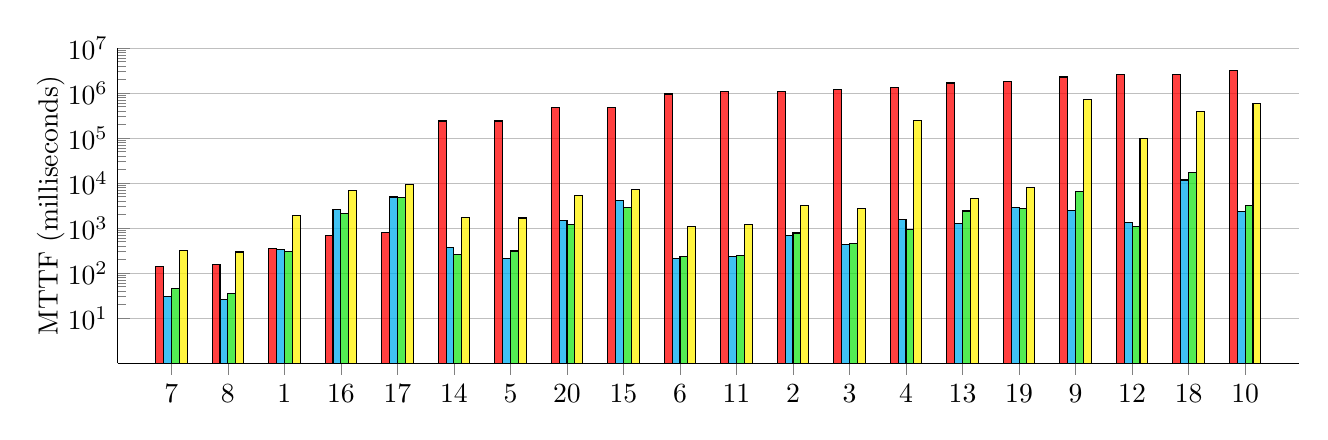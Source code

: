 \begin{tikzpicture}
  \pgfplotsset{
    scale only axis,
    xmin=1, xmax=20
  }

  \begin{axis}[
      height=4cm,
      width=15cm,
      ybar=0cm,
      bar width=0.1cm,
      ymode = log,
      ylabel style={yshift=-2mm},
      enlarge x limits=0.05,
      axis y line*=left,
      axis x line*=bottom,
      ymin=1, ymax=10000000,
      xtick={1, 2, ..., 20},
      xticklabels={7, 8, 1, 16, 17, 14, 5, 20, 15, 6, 11, 2, 3, 4, 13, 19, 9, 12, 18, 10},
      ytick={10, 100, 1000, 10000, 100000, 1000000, 10000000},
      % xlabel={Injected Bug},
      ylabel={MTTF (milliseconds)},
      ymajorgrids={true},
      % legend style={
      %   legend columns=-1,
      %   draw=none,
      %   at={ (0.5,-0.3) },
      %   anchor=north
      % },
      % legend style={/tikz/every even column/.append style={column sep=0.2cm}}]
    ]
    % MTTF FuzzChick
    \addplot[fill=red, fill opacity=0.75] coordinates {
      (1  , 142.667)
      (2  , 155.667)
      (3  , 346.667)
      (4  , 700.667)
      (5  , 790)
      (6  , 240274)
      (7  , 240433)
      (8  , 480448.333)
      (9  , 480569)
      (10 , 960215)
      (11 , 1080220)
      (12 , 1080428.667)
      (13 , 1200362)
      (14 , 1320344.667)
      (15 , 1680259.667)
      (16 , 1800254.333)
      (17 , 2280161.333)
      (18 , 2640131.667)
      (19 , 2640176)
      (20 , 3120041)
    };

    % MTTF Mutagen (all heuristics)
    \addplot[fill=cyan, fill opacity=0.75] coordinates {
      (1  , 30.477)
      (2  , 26.494)
      (3  , 341.942)
      (4  , 2587.123)
      (5  , 4921.038 )
      (6  , 365.516)
      (7  , 215.488)
      (8  , 1508.896)
      (9  , 4100.608)
      (10 , 214.783 )
      (11 , 236.801)
      (12 , 670.828)
      (13 , 436.684)
      (14 , 1573.183)
      (15 , 1257.048)
      (16 , 2883.402)
      (17 , 2470.309)
      (18 , 1350.018)
      (19 , 11739.324)
      (20 , 2355.01 )
    };

    % Mutagen (no FIFO)
    \addplot[fill=green!80!gray, fill opacity=0.75] coordinates {
      (1  , 44.928 )
      (2  , 36.029 )
      (3  , 306.069)
      (4  , 2112.539)
      (5  , 4871.045)
      (6  , 265.198)
      (7  , 310.992)
      (8  , 1224.839)
      (9  , 2859.186)
      (10 , 232.145)
      (11 , 250.261)
      (12 , 778.783)
      (13 , 455.151)
      (14 , 943.433)
      (15 , 2408.481)
      (16 , 2750.161)
      (17 , 6465.011)
      (18 , 1066.386)
      (19 , 16862.44)
      (20 , 3127.13)
    };

    % Mutagen (no reset, 25 random mutations)
    \addplot[fill=yellow, fill opacity=0.75] coordinates {
      (1  , 319.148)
      (2  , 294.941)
      (3  , 1951.029)
      (4  , 6804.445 )
      (5  , 9540.593)
      (6  , 1685.914)
      (7  , 1681.39)
      (8  , 5373.386)
      (9  , 7072.911)
      (10 , 1069.961)
      (11 , 1216.963)
      (12 , 3241.717)
      (13 , 2712.221)
      (14 , 245449.366)
      (15 , 4560.2)
      (16 , 7994.673)
      (17 , 730038.912)
      (18 , 100089.044)
      (19 , 394787.223)
      (20 , 581615.801)
    };

    % % Mutagen (no inheritance)
    % \addplot[fill=lime, fill opacity=0.75] coordinates {
    %   (3  , 235.048)
    %   (12 , 535.172)
    %   (13 , 604.573)
    %   (14 , 1793.075)
    %   (7  , 274.043)
    %   (10 , 164.678  )
    %   (1  , 29.909 )
    %   (2  , 47.235)
    %   (17 , 2741.068)
    %   (20 , 4351.831)
    %   (11 , 188.247)
    %   (18 , 1168.199)
    %   (15 , 2145.549)
    %   (6  , 311.166)
    %   (9  , 3500.284)
    %   (4  , 2554.472)
    %   (5  , 4078.167)
    %   (19 , 26470.795)
    %   (16 , 3853.543)
    %   (8  , 1463.119)
    % };

    % \legend{FuzzChick, Mutagen, Mutagen (no FIFO), Mutagen (no reset), Mutagen (no inheritance) }
  \end{axis}

\end{tikzpicture}
